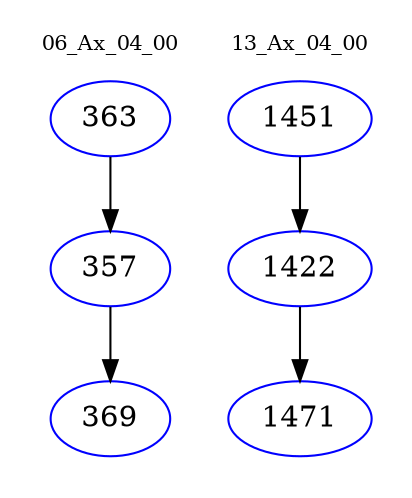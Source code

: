 digraph{
subgraph cluster_0 {
color = white
label = "06_Ax_04_00";
fontsize=10;
T0_363 [label="363", color="blue"]
T0_363 -> T0_357 [color="black"]
T0_357 [label="357", color="blue"]
T0_357 -> T0_369 [color="black"]
T0_369 [label="369", color="blue"]
}
subgraph cluster_1 {
color = white
label = "13_Ax_04_00";
fontsize=10;
T1_1451 [label="1451", color="blue"]
T1_1451 -> T1_1422 [color="black"]
T1_1422 [label="1422", color="blue"]
T1_1422 -> T1_1471 [color="black"]
T1_1471 [label="1471", color="blue"]
}
}
